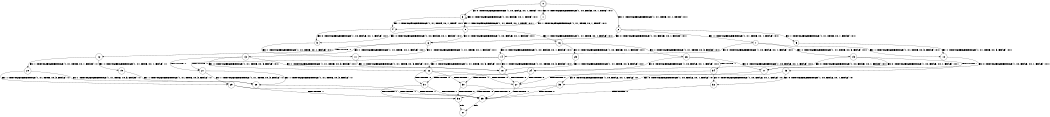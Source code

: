 digraph BCG {
size = "7, 10.5";
center = TRUE;
node [shape = circle];
0 [peripheries = 2];
0 -> 1 [label = "EX !0 !ATOMIC_EXCH_BRANCH (1, +0, FALSE, +0, 1, TRUE) !:0:1:"];
0 -> 2 [label = "EX !1 !ATOMIC_EXCH_BRANCH (1, +1, TRUE, +0, 1, TRUE) !:0:1:"];
0 -> 3 [label = "EX !0 !ATOMIC_EXCH_BRANCH (1, +0, FALSE, +0, 1, TRUE) !:0:1:"];
1 -> 4 [label = "EX !1 !ATOMIC_EXCH_BRANCH (1, +1, TRUE, +0, 1, TRUE) !:0:1:"];
2 -> 5 [label = "EX !1 !ATOMIC_EXCH_BRANCH (1, +1, TRUE, +0, 1, FALSE) !:0:1:"];
2 -> 6 [label = "EX !0 !ATOMIC_EXCH_BRANCH (1, +0, FALSE, +0, 1, FALSE) !:0:1:"];
2 -> 7 [label = "EX !1 !ATOMIC_EXCH_BRANCH (1, +1, TRUE, +0, 1, FALSE) !:0:1:"];
3 -> 4 [label = "EX !1 !ATOMIC_EXCH_BRANCH (1, +1, TRUE, +0, 1, TRUE) !:0:1:"];
3 -> 8 [label = "EX !1 !ATOMIC_EXCH_BRANCH (1, +1, TRUE, +0, 1, TRUE) !:0:1:"];
3 -> 3 [label = "EX !0 !ATOMIC_EXCH_BRANCH (1, +0, FALSE, +0, 1, TRUE) !:0:1:"];
4 -> 9 [label = "EX !0 !ATOMIC_EXCH_BRANCH (1, +0, FALSE, +0, 1, FALSE) !:0:1:"];
5 -> 10 [label = "EX !1 !ATOMIC_EXCH_BRANCH (1, +1, TRUE, +0, 3, FALSE) !:0:1:"];
6 -> 11 [label = "EX !1 !ATOMIC_EXCH_BRANCH (1, +1, TRUE, +0, 1, FALSE) !:0:1:"];
6 -> 12 [label = "TERMINATE !0"];
6 -> 13 [label = "EX !1 !ATOMIC_EXCH_BRANCH (1, +1, TRUE, +0, 1, FALSE) !:0:1:"];
7 -> 10 [label = "EX !1 !ATOMIC_EXCH_BRANCH (1, +1, TRUE, +0, 3, FALSE) !:0:1:"];
7 -> 14 [label = "EX !0 !ATOMIC_EXCH_BRANCH (1, +0, FALSE, +0, 1, FALSE) !:0:1:"];
7 -> 15 [label = "EX !1 !ATOMIC_EXCH_BRANCH (1, +1, TRUE, +0, 3, FALSE) !:0:1:"];
8 -> 9 [label = "EX !0 !ATOMIC_EXCH_BRANCH (1, +0, FALSE, +0, 1, FALSE) !:0:1:"];
8 -> 16 [label = "EX !1 !ATOMIC_EXCH_BRANCH (1, +1, TRUE, +0, 1, FALSE) !:0:1:"];
8 -> 6 [label = "EX !0 !ATOMIC_EXCH_BRANCH (1, +0, FALSE, +0, 1, FALSE) !:0:1:"];
9 -> 11 [label = "EX !1 !ATOMIC_EXCH_BRANCH (1, +1, TRUE, +0, 1, FALSE) !:0:1:"];
10 -> 17 [label = "EX !0 !ATOMIC_EXCH_BRANCH (1, +0, FALSE, +0, 1, FALSE) !:0:1:"];
11 -> 18 [label = "EX !1 !ATOMIC_EXCH_BRANCH (1, +1, TRUE, +0, 3, FALSE) !:0:1:"];
12 -> 19 [label = "EX !1 !ATOMIC_EXCH_BRANCH (1, +1, TRUE, +0, 1, FALSE) !:1:"];
12 -> 20 [label = "EX !1 !ATOMIC_EXCH_BRANCH (1, +1, TRUE, +0, 1, FALSE) !:1:"];
13 -> 18 [label = "EX !1 !ATOMIC_EXCH_BRANCH (1, +1, TRUE, +0, 3, FALSE) !:0:1:"];
13 -> 21 [label = "TERMINATE !0"];
13 -> 22 [label = "EX !1 !ATOMIC_EXCH_BRANCH (1, +1, TRUE, +0, 3, FALSE) !:0:1:"];
14 -> 18 [label = "EX !1 !ATOMIC_EXCH_BRANCH (1, +1, TRUE, +0, 3, FALSE) !:0:1:"];
14 -> 21 [label = "TERMINATE !0"];
14 -> 22 [label = "EX !1 !ATOMIC_EXCH_BRANCH (1, +1, TRUE, +0, 3, FALSE) !:0:1:"];
15 -> 17 [label = "EX !0 !ATOMIC_EXCH_BRANCH (1, +0, FALSE, +0, 1, FALSE) !:0:1:"];
15 -> 23 [label = "TERMINATE !1"];
15 -> 24 [label = "EX !0 !ATOMIC_EXCH_BRANCH (1, +0, FALSE, +0, 1, FALSE) !:0:1:"];
16 -> 25 [label = "EX !0 !ATOMIC_EXCH_BRANCH (1, +0, FALSE, +0, 1, FALSE) !:0:1:"];
16 -> 26 [label = "EX !1 !ATOMIC_EXCH_BRANCH (1, +1, TRUE, +0, 3, FALSE) !:0:1:"];
16 -> 14 [label = "EX !0 !ATOMIC_EXCH_BRANCH (1, +0, FALSE, +0, 1, FALSE) !:0:1:"];
17 -> 27 [label = "TERMINATE !0"];
18 -> 27 [label = "TERMINATE !0"];
19 -> 28 [label = "EX !1 !ATOMIC_EXCH_BRANCH (1, +1, TRUE, +0, 3, FALSE) !:1:"];
20 -> 28 [label = "EX !1 !ATOMIC_EXCH_BRANCH (1, +1, TRUE, +0, 3, FALSE) !:1:"];
20 -> 29 [label = "EX !1 !ATOMIC_EXCH_BRANCH (1, +1, TRUE, +0, 3, FALSE) !:1:"];
21 -> 28 [label = "EX !1 !ATOMIC_EXCH_BRANCH (1, +1, TRUE, +0, 3, FALSE) !:1:"];
21 -> 29 [label = "EX !1 !ATOMIC_EXCH_BRANCH (1, +1, TRUE, +0, 3, FALSE) !:1:"];
22 -> 27 [label = "TERMINATE !0"];
22 -> 30 [label = "TERMINATE !1"];
22 -> 31 [label = "TERMINATE !0"];
23 -> 32 [label = "EX !0 !ATOMIC_EXCH_BRANCH (1, +0, FALSE, +0, 1, FALSE) !:0:"];
23 -> 33 [label = "EX !0 !ATOMIC_EXCH_BRANCH (1, +0, FALSE, +0, 1, FALSE) !:0:"];
24 -> 27 [label = "TERMINATE !0"];
24 -> 30 [label = "TERMINATE !1"];
24 -> 31 [label = "TERMINATE !0"];
25 -> 18 [label = "EX !1 !ATOMIC_EXCH_BRANCH (1, +1, TRUE, +0, 3, FALSE) !:0:1:"];
26 -> 17 [label = "EX !0 !ATOMIC_EXCH_BRANCH (1, +0, FALSE, +0, 1, FALSE) !:0:1:"];
26 -> 34 [label = "TERMINATE !1"];
26 -> 24 [label = "EX !0 !ATOMIC_EXCH_BRANCH (1, +0, FALSE, +0, 1, FALSE) !:0:1:"];
27 -> 35 [label = "TERMINATE !1"];
28 -> 35 [label = "TERMINATE !1"];
29 -> 35 [label = "TERMINATE !1"];
29 -> 36 [label = "TERMINATE !1"];
30 -> 35 [label = "TERMINATE !0"];
30 -> 36 [label = "TERMINATE !0"];
31 -> 35 [label = "TERMINATE !1"];
31 -> 36 [label = "TERMINATE !1"];
32 -> 35 [label = "TERMINATE !0"];
33 -> 35 [label = "TERMINATE !0"];
33 -> 36 [label = "TERMINATE !0"];
34 -> 32 [label = "EX !0 !ATOMIC_EXCH_BRANCH (1, +0, FALSE, +0, 1, FALSE) !:0:"];
34 -> 33 [label = "EX !0 !ATOMIC_EXCH_BRANCH (1, +0, FALSE, +0, 1, FALSE) !:0:"];
35 -> 37 [label = "exit"];
36 -> 37 [label = "exit"];
}
